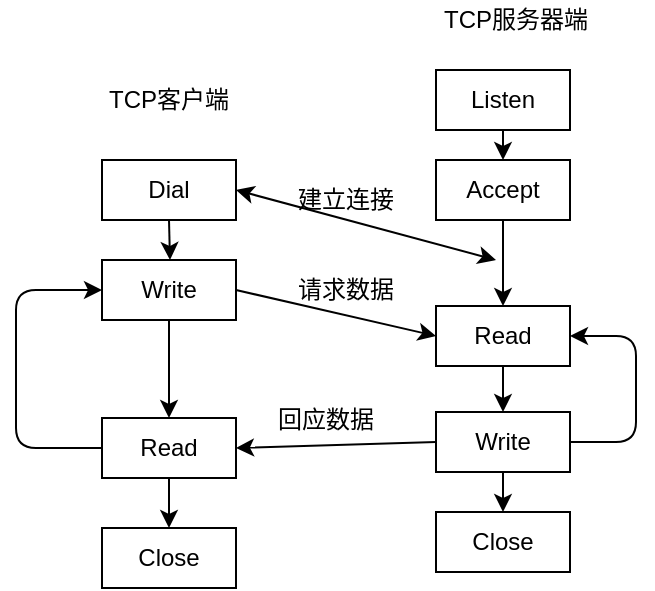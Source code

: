 <mxfile version="12.4.2" type="github" pages="1">
  <diagram id="KU9PLrsMJNV8MSY0dhTj" name="Page-1">
    <mxGraphModel dx="1038" dy="548" grid="1" gridSize="10" guides="1" tooltips="1" connect="1" arrows="1" fold="1" page="1" pageScale="1" pageWidth="827" pageHeight="1169" math="0" shadow="0">
      <root>
        <mxCell id="0"/>
        <mxCell id="1" parent="0"/>
        <mxCell id="-aMxTLtbqqUJJb2r46in-1" value="Dial" style="rounded=0;whiteSpace=wrap;html=1;" vertex="1" parent="1">
          <mxGeometry x="353" y="160" width="67" height="30" as="geometry"/>
        </mxCell>
        <mxCell id="-aMxTLtbqqUJJb2r46in-2" value="Write" style="rounded=0;whiteSpace=wrap;html=1;" vertex="1" parent="1">
          <mxGeometry x="353" y="210" width="67" height="30" as="geometry"/>
        </mxCell>
        <mxCell id="-aMxTLtbqqUJJb2r46in-3" value="Read&lt;span style=&quot;color: rgba(0 , 0 , 0 , 0) ; font-family: monospace ; font-size: 0px ; white-space: nowrap&quot;&gt;%3CmxGraphModel%3E%3Croot%3E%3CmxCell%20id%3D%220%22%2F%3E%3CmxCell%20id%3D%221%22%20parent%3D%220%22%2F%3E%3CmxCell%20id%3D%222%22%20value%3D%22Write%22%20style%3D%22rounded%3D0%3BwhiteSpace%3Dwrap%3Bhtml%3D1%3B%22%20vertex%3D%221%22%20parent%3D%221%22%3E%3CmxGeometry%20x%3D%22353%22%20y%3D%22210%22%20width%3D%2267%22%20height%3D%2230%22%20as%3D%22geometry%22%2F%3E%3C%2FmxCell%3E%3C%2Froot%3E%3C%2FmxGraphModel%3E&lt;/span&gt;" style="rounded=0;whiteSpace=wrap;html=1;" vertex="1" parent="1">
          <mxGeometry x="353" y="289" width="67" height="30" as="geometry"/>
        </mxCell>
        <mxCell id="-aMxTLtbqqUJJb2r46in-4" value="Close" style="rounded=0;whiteSpace=wrap;html=1;" vertex="1" parent="1">
          <mxGeometry x="353" y="344" width="67" height="30" as="geometry"/>
        </mxCell>
        <mxCell id="-aMxTLtbqqUJJb2r46in-5" value="Accept" style="rounded=0;whiteSpace=wrap;html=1;" vertex="1" parent="1">
          <mxGeometry x="520" y="160" width="67" height="30" as="geometry"/>
        </mxCell>
        <mxCell id="-aMxTLtbqqUJJb2r46in-6" value="Write" style="rounded=0;whiteSpace=wrap;html=1;" vertex="1" parent="1">
          <mxGeometry x="520" y="286" width="67" height="30" as="geometry"/>
        </mxCell>
        <mxCell id="-aMxTLtbqqUJJb2r46in-7" value="Read&lt;span style=&quot;color: rgba(0 , 0 , 0 , 0) ; font-family: monospace ; font-size: 0px ; white-space: nowrap&quot;&gt;%3CmxGraphModel%3E%3Croot%3E%3CmxCell%20id%3D%220%22%2F%3E%3CmxCell%20id%3D%221%22%20parent%3D%220%22%2F%3E%3CmxCell%20id%3D%222%22%20value%3D%22Write%22%20style%3D%22rounded%3D0%3BwhiteSpace%3Dwrap%3Bhtml%3D1%3B%22%20vertex%3D%221%22%20parent%3D%221%22%3E%3CmxGeometry%20x%3D%22353%22%20y%3D%22210%22%20width%3D%2267%22%20height%3D%2230%22%20as%3D%22geometry%22%2F%3E%3C%2FmxCell%3E%3C%2Froot%3E%3C%2FmxGraphModel%3E&lt;/span&gt;" style="rounded=0;whiteSpace=wrap;html=1;" vertex="1" parent="1">
          <mxGeometry x="520" y="233" width="67" height="30" as="geometry"/>
        </mxCell>
        <mxCell id="-aMxTLtbqqUJJb2r46in-8" value="Close" style="rounded=0;whiteSpace=wrap;html=1;" vertex="1" parent="1">
          <mxGeometry x="520" y="336" width="67" height="30" as="geometry"/>
        </mxCell>
        <mxCell id="-aMxTLtbqqUJJb2r46in-9" value="Listen" style="rounded=0;whiteSpace=wrap;html=1;" vertex="1" parent="1">
          <mxGeometry x="520" y="115" width="67" height="30" as="geometry"/>
        </mxCell>
        <mxCell id="-aMxTLtbqqUJJb2r46in-10" value="" style="endArrow=classic;html=1;exitX=0.5;exitY=1;exitDx=0;exitDy=0;" edge="1" parent="1" source="-aMxTLtbqqUJJb2r46in-1">
          <mxGeometry width="50" height="50" relative="1" as="geometry">
            <mxPoint x="350" y="410" as="sourcePoint"/>
            <mxPoint x="387" y="210" as="targetPoint"/>
          </mxGeometry>
        </mxCell>
        <mxCell id="-aMxTLtbqqUJJb2r46in-11" value="" style="endArrow=classic;html=1;exitX=0.5;exitY=1;exitDx=0;exitDy=0;entryX=0.5;entryY=0;entryDx=0;entryDy=0;" edge="1" parent="1" source="-aMxTLtbqqUJJb2r46in-2" target="-aMxTLtbqqUJJb2r46in-3">
          <mxGeometry width="50" height="50" relative="1" as="geometry">
            <mxPoint x="210" y="350" as="sourcePoint"/>
            <mxPoint x="260" y="300" as="targetPoint"/>
          </mxGeometry>
        </mxCell>
        <mxCell id="-aMxTLtbqqUJJb2r46in-12" value="" style="endArrow=classic;html=1;exitX=0.5;exitY=1;exitDx=0;exitDy=0;entryX=0.5;entryY=0;entryDx=0;entryDy=0;" edge="1" parent="1" source="-aMxTLtbqqUJJb2r46in-3" target="-aMxTLtbqqUJJb2r46in-4">
          <mxGeometry width="50" height="50" relative="1" as="geometry">
            <mxPoint x="170" y="449" as="sourcePoint"/>
            <mxPoint x="220" y="399" as="targetPoint"/>
          </mxGeometry>
        </mxCell>
        <mxCell id="-aMxTLtbqqUJJb2r46in-13" value="" style="endArrow=classic;html=1;exitX=0.5;exitY=1;exitDx=0;exitDy=0;entryX=0.5;entryY=0;entryDx=0;entryDy=0;" edge="1" parent="1" source="-aMxTLtbqqUJJb2r46in-9" target="-aMxTLtbqqUJJb2r46in-5">
          <mxGeometry width="50" height="50" relative="1" as="geometry">
            <mxPoint x="680" y="270" as="sourcePoint"/>
            <mxPoint x="730" y="220" as="targetPoint"/>
          </mxGeometry>
        </mxCell>
        <mxCell id="-aMxTLtbqqUJJb2r46in-14" value="" style="endArrow=classic;html=1;exitX=0.5;exitY=1;exitDx=0;exitDy=0;entryX=0.5;entryY=0;entryDx=0;entryDy=0;" edge="1" parent="1" source="-aMxTLtbqqUJJb2r46in-5" target="-aMxTLtbqqUJJb2r46in-7">
          <mxGeometry width="50" height="50" relative="1" as="geometry">
            <mxPoint x="720" y="300" as="sourcePoint"/>
            <mxPoint x="770" y="250" as="targetPoint"/>
          </mxGeometry>
        </mxCell>
        <mxCell id="-aMxTLtbqqUJJb2r46in-15" value="" style="endArrow=classic;html=1;exitX=0.5;exitY=1;exitDx=0;exitDy=0;entryX=0.5;entryY=0;entryDx=0;entryDy=0;" edge="1" parent="1" source="-aMxTLtbqqUJJb2r46in-7" target="-aMxTLtbqqUJJb2r46in-6">
          <mxGeometry width="50" height="50" relative="1" as="geometry">
            <mxPoint x="670" y="353" as="sourcePoint"/>
            <mxPoint x="720" y="303" as="targetPoint"/>
          </mxGeometry>
        </mxCell>
        <mxCell id="-aMxTLtbqqUJJb2r46in-16" value="" style="endArrow=classic;html=1;exitX=0.5;exitY=1;exitDx=0;exitDy=0;entryX=0.5;entryY=0;entryDx=0;entryDy=0;" edge="1" parent="1" source="-aMxTLtbqqUJJb2r46in-6" target="-aMxTLtbqqUJJb2r46in-8">
          <mxGeometry width="50" height="50" relative="1" as="geometry">
            <mxPoint x="770" y="473" as="sourcePoint"/>
            <mxPoint x="820" y="423" as="targetPoint"/>
          </mxGeometry>
        </mxCell>
        <mxCell id="-aMxTLtbqqUJJb2r46in-17" value="TCP客户端" style="text;html=1;strokeColor=none;fillColor=none;align=center;verticalAlign=middle;whiteSpace=wrap;rounded=0;" vertex="1" parent="1">
          <mxGeometry x="355" y="120" width="63" height="20" as="geometry"/>
        </mxCell>
        <mxCell id="-aMxTLtbqqUJJb2r46in-18" value="TCP服务器端" style="text;html=1;strokeColor=none;fillColor=none;align=center;verticalAlign=middle;whiteSpace=wrap;rounded=0;" vertex="1" parent="1">
          <mxGeometry x="520" y="80" width="80" height="20" as="geometry"/>
        </mxCell>
        <mxCell id="-aMxTLtbqqUJJb2r46in-19" value="" style="endArrow=classic;startArrow=classic;html=1;entryX=1;entryY=0.5;entryDx=0;entryDy=0;" edge="1" parent="1" target="-aMxTLtbqqUJJb2r46in-1">
          <mxGeometry width="50" height="50" relative="1" as="geometry">
            <mxPoint x="550" y="210" as="sourcePoint"/>
            <mxPoint x="260" y="140" as="targetPoint"/>
          </mxGeometry>
        </mxCell>
        <mxCell id="-aMxTLtbqqUJJb2r46in-20" value="建立连接" style="text;html=1;strokeColor=none;fillColor=none;align=center;verticalAlign=middle;whiteSpace=wrap;rounded=0;" vertex="1" parent="1">
          <mxGeometry x="450" y="170" width="50" height="20" as="geometry"/>
        </mxCell>
        <mxCell id="-aMxTLtbqqUJJb2r46in-21" value="" style="endArrow=classic;html=1;exitX=1;exitY=0.5;exitDx=0;exitDy=0;entryX=0;entryY=0.5;entryDx=0;entryDy=0;" edge="1" parent="1" source="-aMxTLtbqqUJJb2r46in-2" target="-aMxTLtbqqUJJb2r46in-7">
          <mxGeometry width="50" height="50" relative="1" as="geometry">
            <mxPoint x="490" y="460" as="sourcePoint"/>
            <mxPoint x="540" y="410" as="targetPoint"/>
          </mxGeometry>
        </mxCell>
        <mxCell id="-aMxTLtbqqUJJb2r46in-22" value="请求数据" style="text;html=1;strokeColor=none;fillColor=none;align=center;verticalAlign=middle;whiteSpace=wrap;rounded=0;" vertex="1" parent="1">
          <mxGeometry x="450" y="215" width="50" height="20" as="geometry"/>
        </mxCell>
        <mxCell id="-aMxTLtbqqUJJb2r46in-24" value="" style="endArrow=classic;html=1;exitX=0;exitY=0.5;exitDx=0;exitDy=0;entryX=1;entryY=0.5;entryDx=0;entryDy=0;" edge="1" parent="1" source="-aMxTLtbqqUJJb2r46in-6" target="-aMxTLtbqqUJJb2r46in-3">
          <mxGeometry width="50" height="50" relative="1" as="geometry">
            <mxPoint x="400" y="460" as="sourcePoint"/>
            <mxPoint x="450" y="410" as="targetPoint"/>
          </mxGeometry>
        </mxCell>
        <mxCell id="-aMxTLtbqqUJJb2r46in-25" value="回应数据" style="text;html=1;strokeColor=none;fillColor=none;align=center;verticalAlign=middle;whiteSpace=wrap;rounded=0;" vertex="1" parent="1">
          <mxGeometry x="440" y="280" width="50" height="20" as="geometry"/>
        </mxCell>
        <mxCell id="-aMxTLtbqqUJJb2r46in-26" value="" style="endArrow=classic;html=1;exitX=0;exitY=0.5;exitDx=0;exitDy=0;entryX=0;entryY=0.5;entryDx=0;entryDy=0;" edge="1" parent="1" source="-aMxTLtbqqUJJb2r46in-3" target="-aMxTLtbqqUJJb2r46in-2">
          <mxGeometry width="50" height="50" relative="1" as="geometry">
            <mxPoint x="170" y="430" as="sourcePoint"/>
            <mxPoint x="220" y="380" as="targetPoint"/>
            <Array as="points">
              <mxPoint x="310" y="304"/>
              <mxPoint x="310" y="225"/>
            </Array>
          </mxGeometry>
        </mxCell>
        <mxCell id="-aMxTLtbqqUJJb2r46in-27" value="" style="endArrow=classic;html=1;exitX=1;exitY=0.5;exitDx=0;exitDy=0;entryX=1;entryY=0.5;entryDx=0;entryDy=0;" edge="1" parent="1" source="-aMxTLtbqqUJJb2r46in-6" target="-aMxTLtbqqUJJb2r46in-7">
          <mxGeometry width="50" height="50" relative="1" as="geometry">
            <mxPoint x="730" y="360" as="sourcePoint"/>
            <mxPoint x="780" y="310" as="targetPoint"/>
            <Array as="points">
              <mxPoint x="620" y="301"/>
              <mxPoint x="620" y="248"/>
            </Array>
          </mxGeometry>
        </mxCell>
      </root>
    </mxGraphModel>
  </diagram>
</mxfile>
